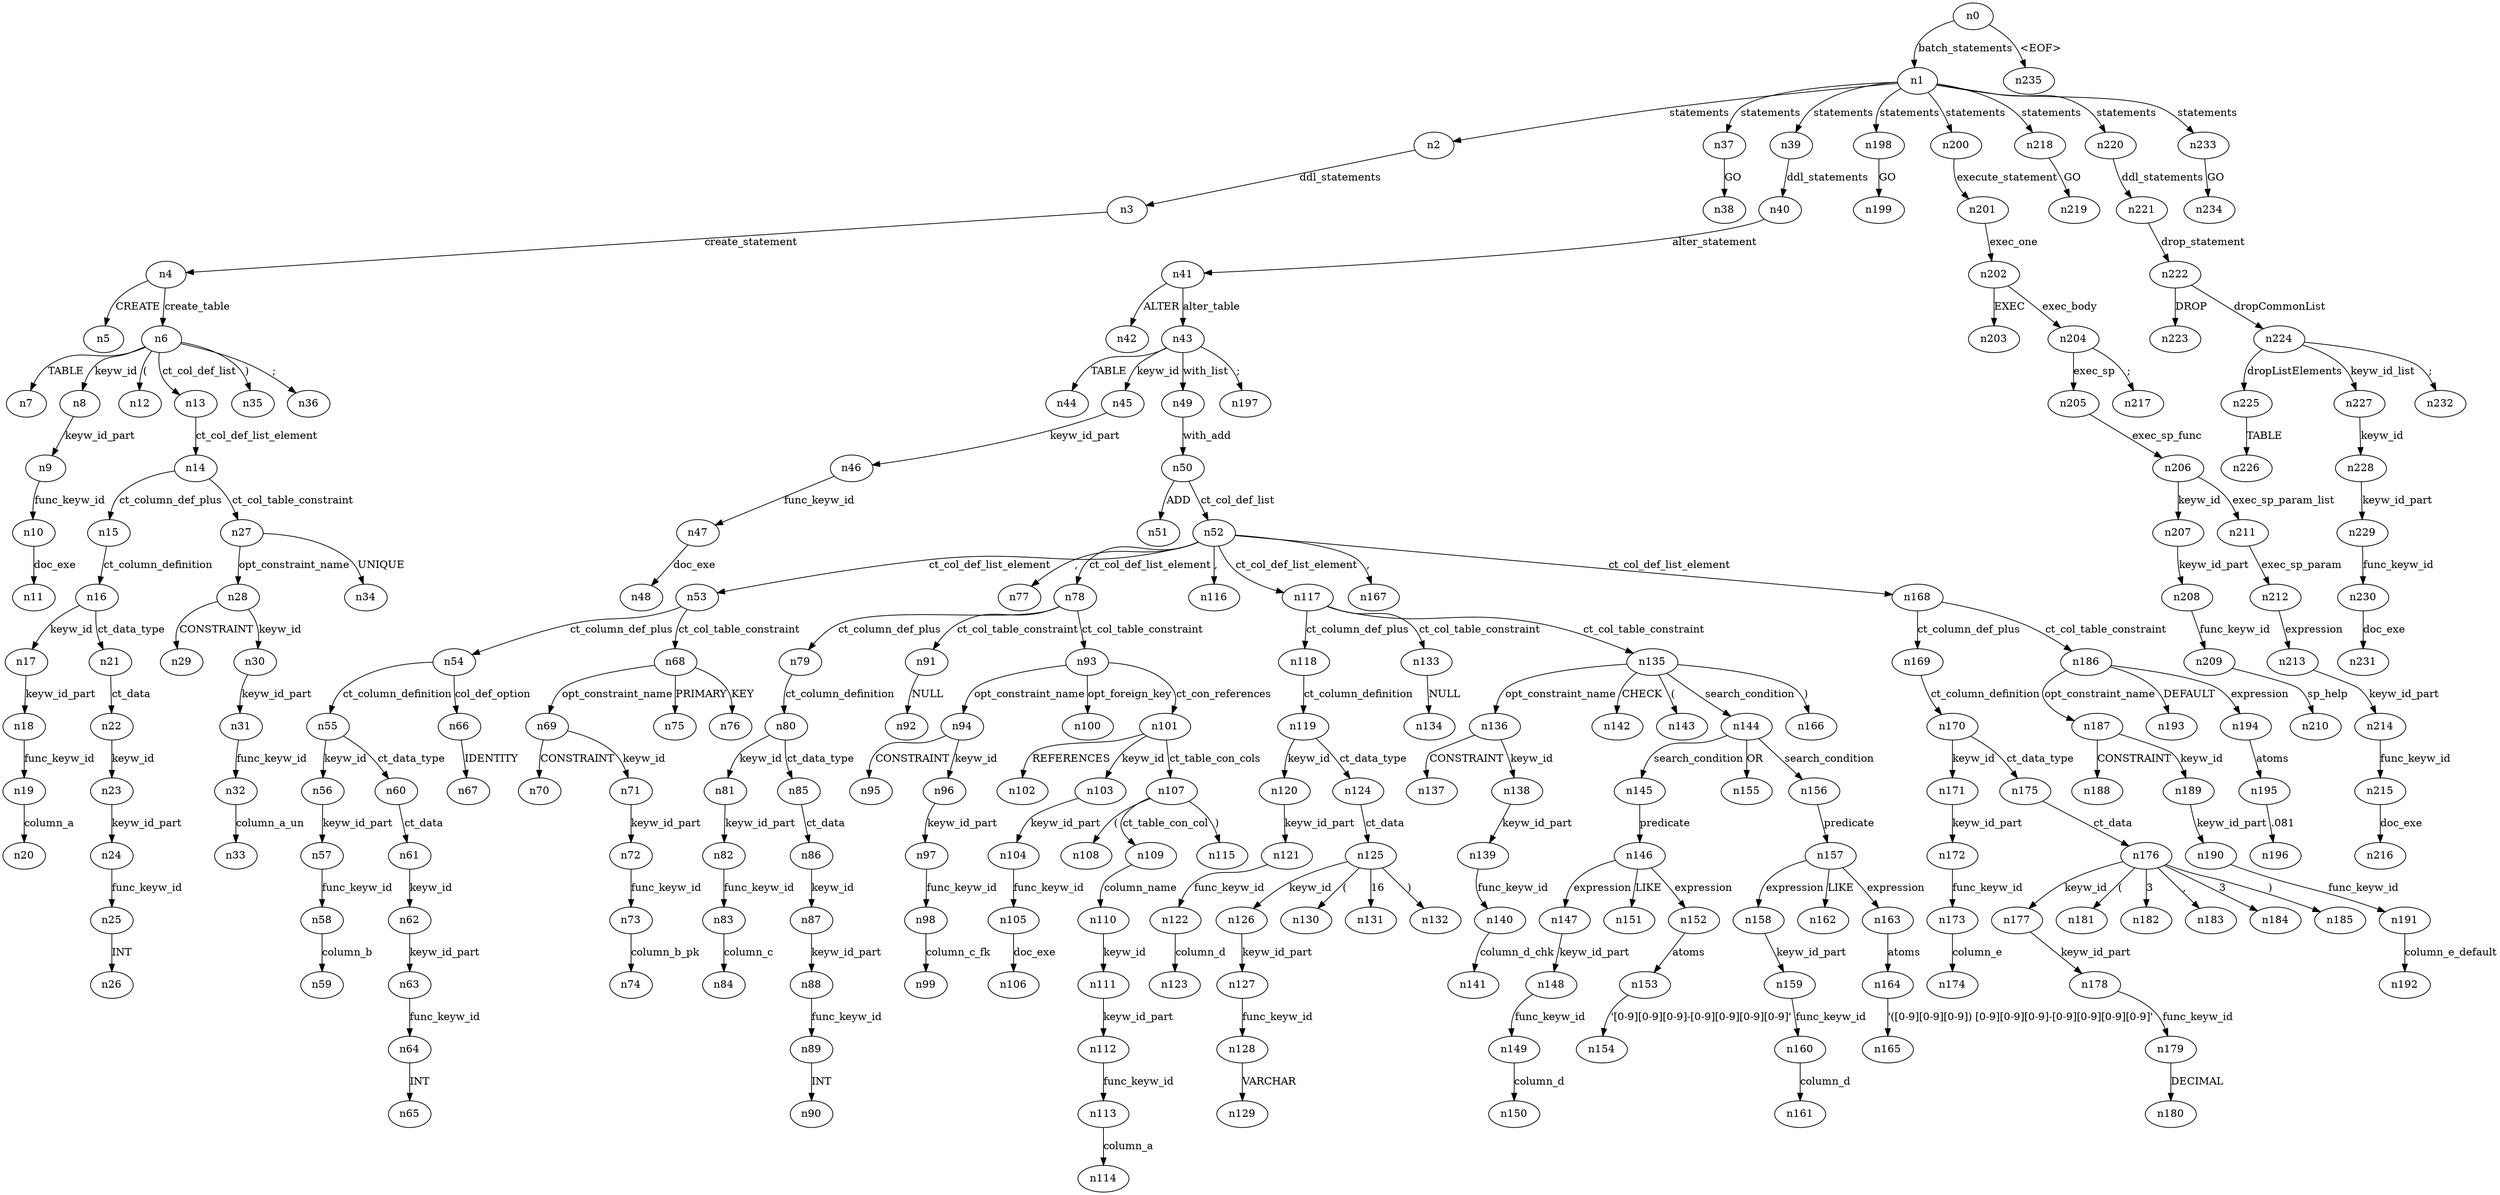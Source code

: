 digraph ParseTree {
  n0 -> n1 [label="batch_statements"];
  n1 -> n2 [label="statements"];
  n2 -> n3 [label="ddl_statements"];
  n3 -> n4 [label="create_statement"];
  n4 -> n5 [label="CREATE"];
  n4 -> n6 [label="create_table"];
  n6 -> n7 [label="TABLE"];
  n6 -> n8 [label="keyw_id"];
  n8 -> n9 [label="keyw_id_part"];
  n9 -> n10 [label="func_keyw_id"];
  n10 -> n11 [label="doc_exe"];
  n6 -> n12 [label="("];
  n6 -> n13 [label="ct_col_def_list"];
  n13 -> n14 [label="ct_col_def_list_element"];
  n14 -> n15 [label="ct_column_def_plus"];
  n15 -> n16 [label="ct_column_definition"];
  n16 -> n17 [label="keyw_id"];
  n17 -> n18 [label="keyw_id_part"];
  n18 -> n19 [label="func_keyw_id"];
  n19 -> n20 [label="column_a"];
  n16 -> n21 [label="ct_data_type"];
  n21 -> n22 [label="ct_data"];
  n22 -> n23 [label="keyw_id"];
  n23 -> n24 [label="keyw_id_part"];
  n24 -> n25 [label="func_keyw_id"];
  n25 -> n26 [label="INT"];
  n14 -> n27 [label="ct_col_table_constraint"];
  n27 -> n28 [label="opt_constraint_name"];
  n28 -> n29 [label="CONSTRAINT"];
  n28 -> n30 [label="keyw_id"];
  n30 -> n31 [label="keyw_id_part"];
  n31 -> n32 [label="func_keyw_id"];
  n32 -> n33 [label="column_a_un"];
  n27 -> n34 [label="UNIQUE"];
  n6 -> n35 [label=")"];
  n6 -> n36 [label=";"];
  n1 -> n37 [label="statements"];
  n37 -> n38 [label="GO"];
  n1 -> n39 [label="statements"];
  n39 -> n40 [label="ddl_statements"];
  n40 -> n41 [label="alter_statement"];
  n41 -> n42 [label="ALTER"];
  n41 -> n43 [label="alter_table"];
  n43 -> n44 [label="TABLE"];
  n43 -> n45 [label="keyw_id"];
  n45 -> n46 [label="keyw_id_part"];
  n46 -> n47 [label="func_keyw_id"];
  n47 -> n48 [label="doc_exe"];
  n43 -> n49 [label="with_list"];
  n49 -> n50 [label="with_add"];
  n50 -> n51 [label="ADD"];
  n50 -> n52 [label="ct_col_def_list"];
  n52 -> n53 [label="ct_col_def_list_element"];
  n53 -> n54 [label="ct_column_def_plus"];
  n54 -> n55 [label="ct_column_definition"];
  n55 -> n56 [label="keyw_id"];
  n56 -> n57 [label="keyw_id_part"];
  n57 -> n58 [label="func_keyw_id"];
  n58 -> n59 [label="column_b"];
  n55 -> n60 [label="ct_data_type"];
  n60 -> n61 [label="ct_data"];
  n61 -> n62 [label="keyw_id"];
  n62 -> n63 [label="keyw_id_part"];
  n63 -> n64 [label="func_keyw_id"];
  n64 -> n65 [label="INT"];
  n54 -> n66 [label="col_def_option"];
  n66 -> n67 [label="IDENTITY"];
  n53 -> n68 [label="ct_col_table_constraint"];
  n68 -> n69 [label="opt_constraint_name"];
  n69 -> n70 [label="CONSTRAINT"];
  n69 -> n71 [label="keyw_id"];
  n71 -> n72 [label="keyw_id_part"];
  n72 -> n73 [label="func_keyw_id"];
  n73 -> n74 [label="column_b_pk"];
  n68 -> n75 [label="PRIMARY"];
  n68 -> n76 [label="KEY"];
  n52 -> n77 [label=","];
  n52 -> n78 [label="ct_col_def_list_element"];
  n78 -> n79 [label="ct_column_def_plus"];
  n79 -> n80 [label="ct_column_definition"];
  n80 -> n81 [label="keyw_id"];
  n81 -> n82 [label="keyw_id_part"];
  n82 -> n83 [label="func_keyw_id"];
  n83 -> n84 [label="column_c"];
  n80 -> n85 [label="ct_data_type"];
  n85 -> n86 [label="ct_data"];
  n86 -> n87 [label="keyw_id"];
  n87 -> n88 [label="keyw_id_part"];
  n88 -> n89 [label="func_keyw_id"];
  n89 -> n90 [label="INT"];
  n78 -> n91 [label="ct_col_table_constraint"];
  n91 -> n92 [label="NULL"];
  n78 -> n93 [label="ct_col_table_constraint"];
  n93 -> n94 [label="opt_constraint_name"];
  n94 -> n95 [label="CONSTRAINT"];
  n94 -> n96 [label="keyw_id"];
  n96 -> n97 [label="keyw_id_part"];
  n97 -> n98 [label="func_keyw_id"];
  n98 -> n99 [label="column_c_fk"];
  n93 -> n100 [label="opt_foreign_key"];
  n93 -> n101 [label="ct_con_references"];
  n101 -> n102 [label="REFERENCES"];
  n101 -> n103 [label="keyw_id"];
  n103 -> n104 [label="keyw_id_part"];
  n104 -> n105 [label="func_keyw_id"];
  n105 -> n106 [label="doc_exe"];
  n101 -> n107 [label="ct_table_con_cols"];
  n107 -> n108 [label="("];
  n107 -> n109 [label="ct_table_con_col"];
  n109 -> n110 [label="column_name"];
  n110 -> n111 [label="keyw_id"];
  n111 -> n112 [label="keyw_id_part"];
  n112 -> n113 [label="func_keyw_id"];
  n113 -> n114 [label="column_a"];
  n107 -> n115 [label=")"];
  n52 -> n116 [label=","];
  n52 -> n117 [label="ct_col_def_list_element"];
  n117 -> n118 [label="ct_column_def_plus"];
  n118 -> n119 [label="ct_column_definition"];
  n119 -> n120 [label="keyw_id"];
  n120 -> n121 [label="keyw_id_part"];
  n121 -> n122 [label="func_keyw_id"];
  n122 -> n123 [label="column_d"];
  n119 -> n124 [label="ct_data_type"];
  n124 -> n125 [label="ct_data"];
  n125 -> n126 [label="keyw_id"];
  n126 -> n127 [label="keyw_id_part"];
  n127 -> n128 [label="func_keyw_id"];
  n128 -> n129 [label="VARCHAR"];
  n125 -> n130 [label="("];
  n125 -> n131 [label="16"];
  n125 -> n132 [label=")"];
  n117 -> n133 [label="ct_col_table_constraint"];
  n133 -> n134 [label="NULL"];
  n117 -> n135 [label="ct_col_table_constraint"];
  n135 -> n136 [label="opt_constraint_name"];
  n136 -> n137 [label="CONSTRAINT"];
  n136 -> n138 [label="keyw_id"];
  n138 -> n139 [label="keyw_id_part"];
  n139 -> n140 [label="func_keyw_id"];
  n140 -> n141 [label="column_d_chk"];
  n135 -> n142 [label="CHECK"];
  n135 -> n143 [label="("];
  n135 -> n144 [label="search_condition"];
  n144 -> n145 [label="search_condition"];
  n145 -> n146 [label="predicate"];
  n146 -> n147 [label="expression"];
  n147 -> n148 [label="keyw_id_part"];
  n148 -> n149 [label="func_keyw_id"];
  n149 -> n150 [label="column_d"];
  n146 -> n151 [label="LIKE"];
  n146 -> n152 [label="expression"];
  n152 -> n153 [label="atoms"];
  n153 -> n154 [label="'[0-9][0-9][0-9]-[0-9][0-9][0-9][0-9]'"];
  n144 -> n155 [label="OR"];
  n144 -> n156 [label="search_condition"];
  n156 -> n157 [label="predicate"];
  n157 -> n158 [label="expression"];
  n158 -> n159 [label="keyw_id_part"];
  n159 -> n160 [label="func_keyw_id"];
  n160 -> n161 [label="column_d"];
  n157 -> n162 [label="LIKE"];
  n157 -> n163 [label="expression"];
  n163 -> n164 [label="atoms"];
  n164 -> n165 [label="'([0-9][0-9][0-9]) [0-9][0-9][0-9]-[0-9][0-9][0-9][0-9]'"];
  n135 -> n166 [label=")"];
  n52 -> n167 [label=","];
  n52 -> n168 [label="ct_col_def_list_element"];
  n168 -> n169 [label="ct_column_def_plus"];
  n169 -> n170 [label="ct_column_definition"];
  n170 -> n171 [label="keyw_id"];
  n171 -> n172 [label="keyw_id_part"];
  n172 -> n173 [label="func_keyw_id"];
  n173 -> n174 [label="column_e"];
  n170 -> n175 [label="ct_data_type"];
  n175 -> n176 [label="ct_data"];
  n176 -> n177 [label="keyw_id"];
  n177 -> n178 [label="keyw_id_part"];
  n178 -> n179 [label="func_keyw_id"];
  n179 -> n180 [label="DECIMAL"];
  n176 -> n181 [label="("];
  n176 -> n182 [label="3"];
  n176 -> n183 [label=","];
  n176 -> n184 [label="3"];
  n176 -> n185 [label=")"];
  n168 -> n186 [label="ct_col_table_constraint"];
  n186 -> n187 [label="opt_constraint_name"];
  n187 -> n188 [label="CONSTRAINT"];
  n187 -> n189 [label="keyw_id"];
  n189 -> n190 [label="keyw_id_part"];
  n190 -> n191 [label="func_keyw_id"];
  n191 -> n192 [label="column_e_default"];
  n186 -> n193 [label="DEFAULT"];
  n186 -> n194 [label="expression"];
  n194 -> n195 [label="atoms"];
  n195 -> n196 [label=".081"];
  n43 -> n197 [label=";"];
  n1 -> n198 [label="statements"];
  n198 -> n199 [label="GO"];
  n1 -> n200 [label="statements"];
  n200 -> n201 [label="execute_statement"];
  n201 -> n202 [label="exec_one"];
  n202 -> n203 [label="EXEC"];
  n202 -> n204 [label="exec_body"];
  n204 -> n205 [label="exec_sp"];
  n205 -> n206 [label="exec_sp_func"];
  n206 -> n207 [label="keyw_id"];
  n207 -> n208 [label="keyw_id_part"];
  n208 -> n209 [label="func_keyw_id"];
  n209 -> n210 [label="sp_help"];
  n206 -> n211 [label="exec_sp_param_list"];
  n211 -> n212 [label="exec_sp_param"];
  n212 -> n213 [label="expression"];
  n213 -> n214 [label="keyw_id_part"];
  n214 -> n215 [label="func_keyw_id"];
  n215 -> n216 [label="doc_exe"];
  n204 -> n217 [label=";"];
  n1 -> n218 [label="statements"];
  n218 -> n219 [label="GO"];
  n1 -> n220 [label="statements"];
  n220 -> n221 [label="ddl_statements"];
  n221 -> n222 [label="drop_statement"];
  n222 -> n223 [label="DROP"];
  n222 -> n224 [label="dropCommonList"];
  n224 -> n225 [label="dropListElements"];
  n225 -> n226 [label="TABLE"];
  n224 -> n227 [label="keyw_id_list"];
  n227 -> n228 [label="keyw_id"];
  n228 -> n229 [label="keyw_id_part"];
  n229 -> n230 [label="func_keyw_id"];
  n230 -> n231 [label="doc_exe"];
  n224 -> n232 [label=";"];
  n1 -> n233 [label="statements"];
  n233 -> n234 [label="GO"];
  n0 -> n235 [label="<EOF>"];
}